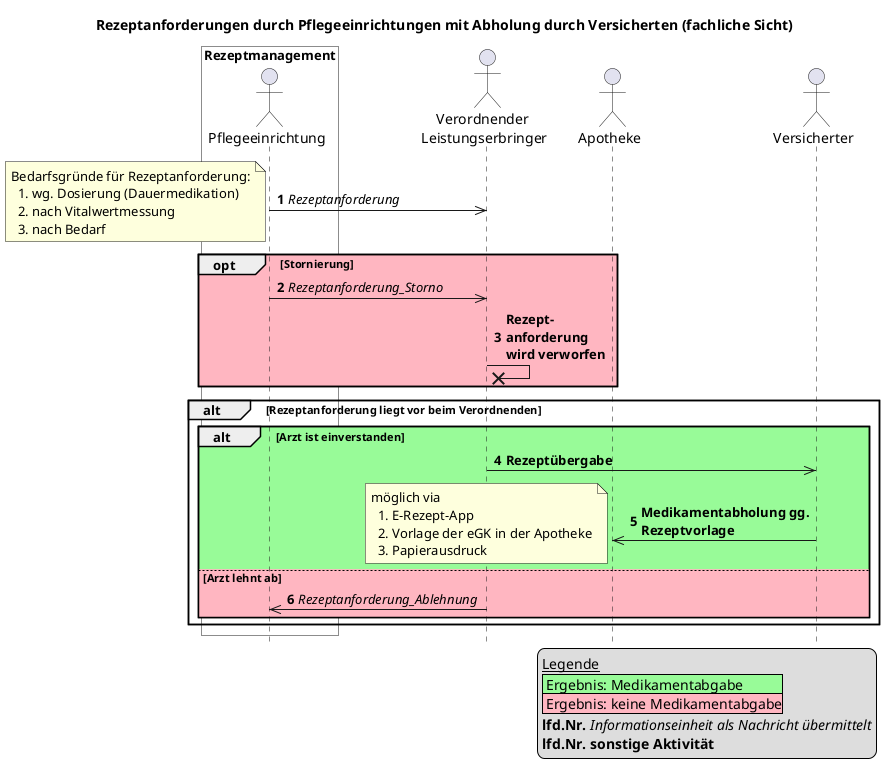 @startuml


skinparam maxMessageSize 200

box "Rezeptmanagement" #White
    actor "Pflegeeinrichtung" as Pflegeeinrichtung
end box
actor "Verordnender \nLeistungserbringer" as Arztpraxis
actor Apotheke
actor Versicherter

title Rezeptanforderungen durch Pflegeeinrichtungen mit Abholung durch Versicherten (fachliche Sicht)
hide footbox
autonumber

legend bottom right
    __Legende__
    |<#PaleGreen> Ergebnis: Medikamentabgabe|
    |<#LightPink> Ergebnis: keine Medikamentabgabe|
    **lfd.Nr.** //Informationseinheit als Nachricht übermittelt//
    **lfd.Nr.** **sonstige Aktivität**
endlegend

Pflegeeinrichtung ->> Arztpraxis: //Rezeptanforderung//
note left
    Bedarfsgründe für Rezeptanforderung:
      1. wg. Dosierung (Dauermedikation)
      2. nach Vitalwertmessung
      3. nach Bedarf
end note

opt #LightPink Stornierung
    Pflegeeinrichtung ->> Arztpraxis: //Rezeptanforderung_Storno//
    Arztpraxis ->x Arztpraxis: **Rezept-**\n**anforderung** \n**wird verworfen**
end


alt Rezeptanforderung liegt vor beim Verordnenden
    alt #PaleGreen Arzt ist einverstanden 
        Arztpraxis ->> Versicherter: **Rezeptübergabe**
        Versicherter ->> Apotheke: **Medikamentabholung gg. Rezeptvorlage**
        note left
            möglich via
              1. E-Rezept-App
              2. Vorlage der eGK in der Apotheke
              3. Papierausdruck
        end note
    else #LightPink Arzt lehnt ab
        Arztpraxis ->> Pflegeeinrichtung: //Rezeptanforderung_Ablehnung//
    end
end

@enduml